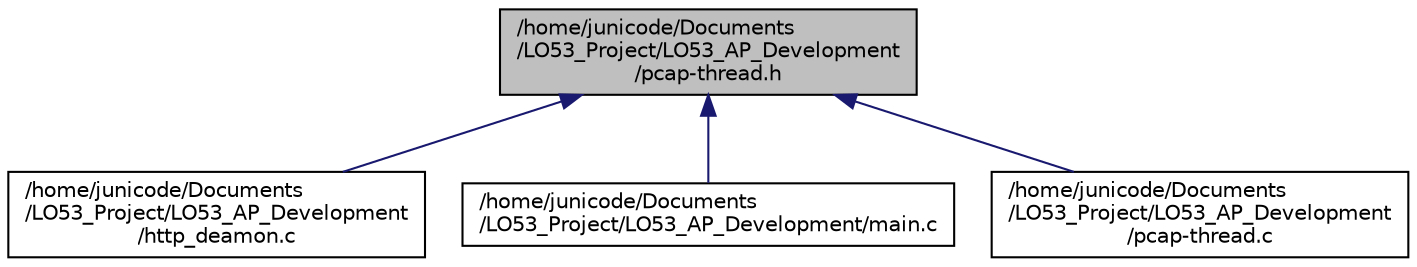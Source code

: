 digraph "/home/junicode/Documents/LO53_Project/LO53_AP_Development/pcap-thread.h"
{
  edge [fontname="Helvetica",fontsize="10",labelfontname="Helvetica",labelfontsize="10"];
  node [fontname="Helvetica",fontsize="10",shape=record];
  Node1 [label="/home/junicode/Documents\l/LO53_Project/LO53_AP_Development\l/pcap-thread.h",height=0.2,width=0.4,color="black", fillcolor="grey75", style="filled", fontcolor="black"];
  Node1 -> Node2 [dir="back",color="midnightblue",fontsize="10",style="solid",fontname="Helvetica"];
  Node2 [label="/home/junicode/Documents\l/LO53_Project/LO53_AP_Development\l/http_deamon.c",height=0.2,width=0.4,color="black", fillcolor="white", style="filled",URL="$http__deamon_8c.html",tooltip="This file contains the function for the management of the requests sended by the map server..."];
  Node1 -> Node3 [dir="back",color="midnightblue",fontsize="10",style="solid",fontname="Helvetica"];
  Node3 [label="/home/junicode/Documents\l/LO53_Project/LO53_AP_Development/main.c",height=0.2,width=0.4,color="black", fillcolor="white", style="filled",URL="$main_8c.html",tooltip="This is the entry point of the program; it contains the \"main\" function. "];
  Node1 -> Node4 [dir="back",color="midnightblue",fontsize="10",style="solid",fontname="Helvetica"];
  Node4 [label="/home/junicode/Documents\l/LO53_Project/LO53_AP_Development\l/pcap-thread.c",height=0.2,width=0.4,color="black", fillcolor="white", style="filled",URL="$pcap-thread_8c.html",tooltip="This file contains the body of the threads functions which were executed in the main file..."];
}
